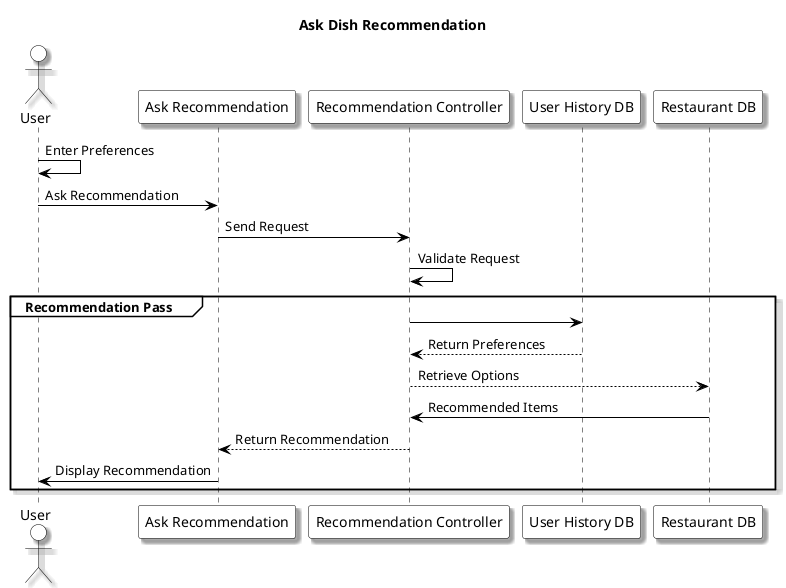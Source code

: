 @startuml
title Ask Dish Recommendation

' ----- General Diagram Settings -----
skinparam backgroundColor white
skinparam shadowing true

' ----- Sequence/Lifeline Settings -----
skinparam sequence {
  ArrowColor black
  LifeLineBorderColor black
  LifeLineBackgroundColor white
  LifeLineStyle dotted
  ParticipantBorderColor black
  ParticipantBackgroundColor #ECE9F7  ' Light purple fill
  ActorBorderColor black
  ActorBackgroundColor #ECE9F7        ' Light purple fill for actor

  ' Group box styling for "Recommendation Pass"
  GroupBorderColor black
  GroupBackgroundColor white
  GroupTitleBackgroundColor white
}

' Define participants in left-to-right order
actor "User" as U
participant "Ask Recommendation" as AR
participant "Recommendation Controller" as RC
participant "User History DB" as UH
participant "Restaurant DB" as RD

' ----- Outside Recommendation Pass -----
U -> U: Enter Preferences
U -> AR: Ask Recommendation
AR -> RC: Send Request
RC -> RC: Validate Request

' ----- Recommendation Pass box spanning all participants -----
group Recommendation Pass
  ' 1) Solid arrow (unlabeled) from RC -> UH
  RC -> UH

  ' 2) Dotted arrow from UH -> RC labeled "Return Preferences"
  UH -[#black,dashed]> RC: Return Preferences

  ' 3) Dotted arrow from RC -> RD labeled "Retrieve Options"
  RC -[#black,dashed]> RD: Retrieve Options

  ' 4) Solid arrow from RD -> RC labeled "Recommended Items"
  RD -> RC: Recommended Items

  ' 5) Dotted arrow from RC -> AR labeled "Return Recommendation"
  RC -[#black,dashed]> AR: Return Recommendation

  ' 6) Solid arrow from AR -> U labeled "Display Recommendation"
  AR -> U: Display Recommendation
end

@enduml
